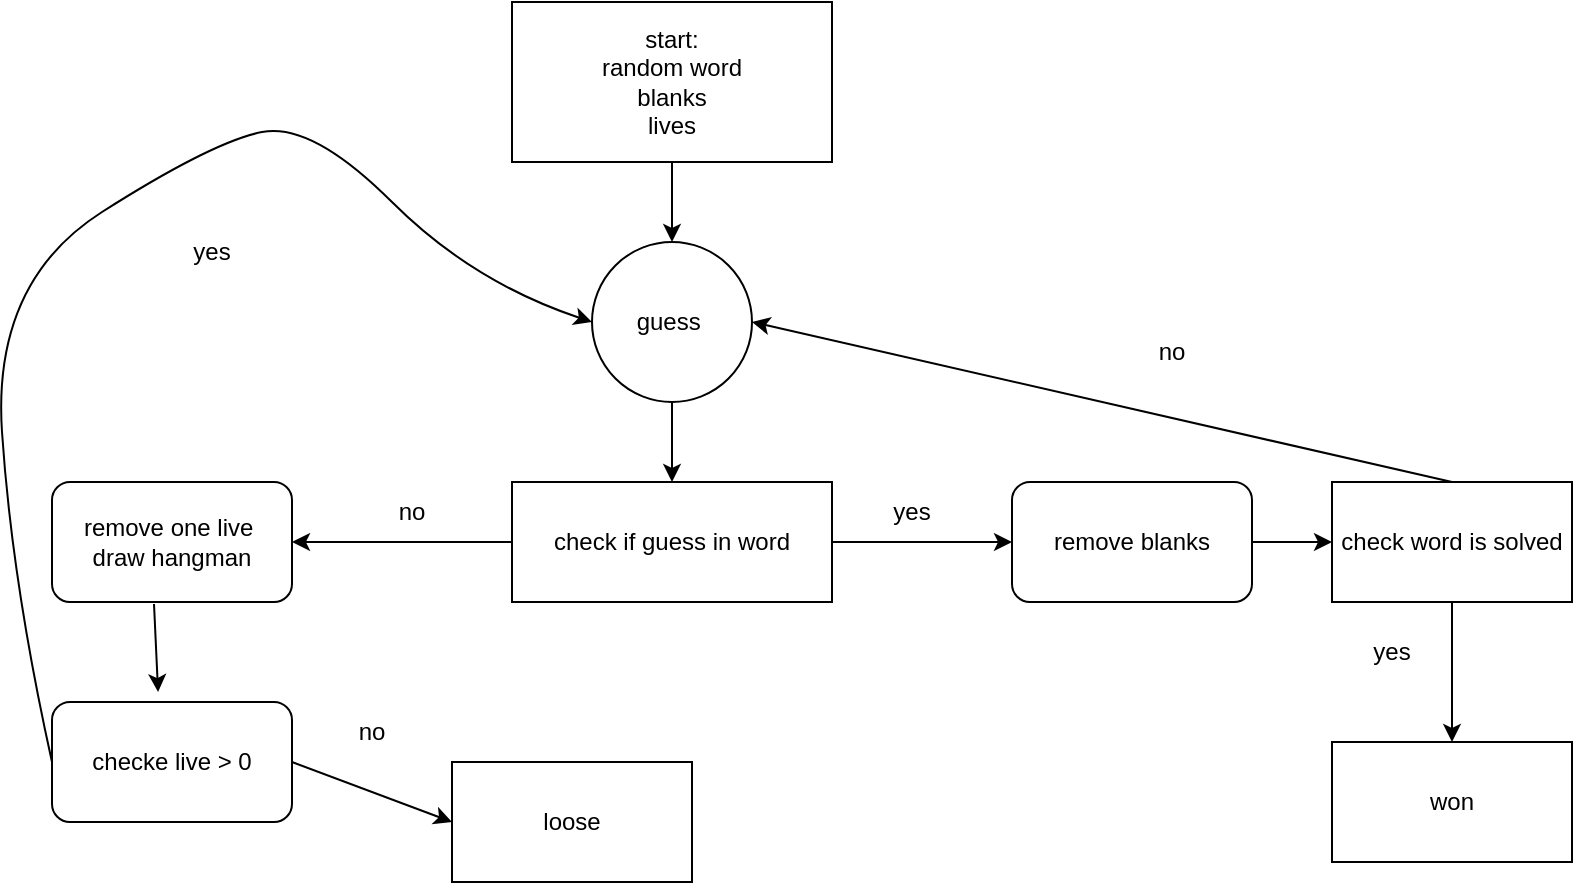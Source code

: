 <mxfile version="24.7.1" type="device">
  <diagram name="Seite-1" id="m6Sq_J-h7EOeKOBpa8A4">
    <mxGraphModel dx="1674" dy="738" grid="1" gridSize="10" guides="1" tooltips="1" connect="1" arrows="1" fold="1" page="1" pageScale="1" pageWidth="827" pageHeight="1169" math="0" shadow="0">
      <root>
        <mxCell id="0" />
        <mxCell id="1" parent="0" />
        <mxCell id="GMgz8yCp3zr3Nx3_iQ4N-2" value="start:&lt;div&gt;random word&lt;/div&gt;&lt;div&gt;blanks&lt;/div&gt;&lt;div&gt;lives&lt;/div&gt;" style="rounded=0;whiteSpace=wrap;html=1;" vertex="1" parent="1">
          <mxGeometry x="280" y="40" width="160" height="80" as="geometry" />
        </mxCell>
        <mxCell id="GMgz8yCp3zr3Nx3_iQ4N-3" value="guess&amp;nbsp;" style="ellipse;whiteSpace=wrap;html=1;aspect=fixed;" vertex="1" parent="1">
          <mxGeometry x="320" y="160" width="80" height="80" as="geometry" />
        </mxCell>
        <mxCell id="GMgz8yCp3zr3Nx3_iQ4N-4" value="" style="endArrow=classic;html=1;rounded=0;exitX=0.5;exitY=1;exitDx=0;exitDy=0;entryX=0.5;entryY=0;entryDx=0;entryDy=0;" edge="1" parent="1" source="GMgz8yCp3zr3Nx3_iQ4N-2" target="GMgz8yCp3zr3Nx3_iQ4N-3">
          <mxGeometry width="50" height="50" relative="1" as="geometry">
            <mxPoint x="390" y="410" as="sourcePoint" />
            <mxPoint x="440" y="360" as="targetPoint" />
          </mxGeometry>
        </mxCell>
        <mxCell id="GMgz8yCp3zr3Nx3_iQ4N-5" value="check if guess in word" style="rounded=0;whiteSpace=wrap;html=1;" vertex="1" parent="1">
          <mxGeometry x="280" y="280" width="160" height="60" as="geometry" />
        </mxCell>
        <mxCell id="GMgz8yCp3zr3Nx3_iQ4N-6" value="" style="endArrow=classic;html=1;rounded=0;exitX=0.5;exitY=1;exitDx=0;exitDy=0;entryX=0.5;entryY=0;entryDx=0;entryDy=0;" edge="1" parent="1" source="GMgz8yCp3zr3Nx3_iQ4N-3" target="GMgz8yCp3zr3Nx3_iQ4N-5">
          <mxGeometry width="50" height="50" relative="1" as="geometry">
            <mxPoint x="390" y="410" as="sourcePoint" />
            <mxPoint x="440" y="360" as="targetPoint" />
          </mxGeometry>
        </mxCell>
        <mxCell id="GMgz8yCp3zr3Nx3_iQ4N-7" value="" style="endArrow=classic;html=1;rounded=0;exitX=1;exitY=0.5;exitDx=0;exitDy=0;" edge="1" parent="1" source="GMgz8yCp3zr3Nx3_iQ4N-5">
          <mxGeometry width="50" height="50" relative="1" as="geometry">
            <mxPoint x="390" y="410" as="sourcePoint" />
            <mxPoint x="530" y="310" as="targetPoint" />
          </mxGeometry>
        </mxCell>
        <mxCell id="GMgz8yCp3zr3Nx3_iQ4N-8" value="yes" style="text;html=1;align=center;verticalAlign=middle;whiteSpace=wrap;rounded=0;" vertex="1" parent="1">
          <mxGeometry x="450" y="280" width="60" height="30" as="geometry" />
        </mxCell>
        <mxCell id="GMgz8yCp3zr3Nx3_iQ4N-9" value="remove blanks" style="rounded=1;whiteSpace=wrap;html=1;" vertex="1" parent="1">
          <mxGeometry x="530" y="280" width="120" height="60" as="geometry" />
        </mxCell>
        <mxCell id="GMgz8yCp3zr3Nx3_iQ4N-10" value="" style="endArrow=classic;html=1;rounded=0;exitX=1;exitY=0.5;exitDx=0;exitDy=0;entryX=0;entryY=0.5;entryDx=0;entryDy=0;" edge="1" parent="1" source="GMgz8yCp3zr3Nx3_iQ4N-9" target="GMgz8yCp3zr3Nx3_iQ4N-12">
          <mxGeometry width="50" height="50" relative="1" as="geometry">
            <mxPoint x="390" y="410" as="sourcePoint" />
            <mxPoint x="590" y="200" as="targetPoint" />
          </mxGeometry>
        </mxCell>
        <mxCell id="GMgz8yCp3zr3Nx3_iQ4N-11" value="" style="endArrow=classic;html=1;rounded=0;exitX=0;exitY=0.5;exitDx=0;exitDy=0;" edge="1" parent="1" source="GMgz8yCp3zr3Nx3_iQ4N-5">
          <mxGeometry width="50" height="50" relative="1" as="geometry">
            <mxPoint x="390" y="410" as="sourcePoint" />
            <mxPoint x="170" y="310" as="targetPoint" />
          </mxGeometry>
        </mxCell>
        <mxCell id="GMgz8yCp3zr3Nx3_iQ4N-12" value="check word is solved" style="rounded=0;whiteSpace=wrap;html=1;" vertex="1" parent="1">
          <mxGeometry x="690" y="280" width="120" height="60" as="geometry" />
        </mxCell>
        <mxCell id="GMgz8yCp3zr3Nx3_iQ4N-13" value="" style="endArrow=classic;html=1;rounded=0;exitX=0.5;exitY=0;exitDx=0;exitDy=0;entryX=1;entryY=0.5;entryDx=0;entryDy=0;" edge="1" parent="1" source="GMgz8yCp3zr3Nx3_iQ4N-12" target="GMgz8yCp3zr3Nx3_iQ4N-3">
          <mxGeometry width="50" height="50" relative="1" as="geometry">
            <mxPoint x="390" y="410" as="sourcePoint" />
            <mxPoint x="440" y="360" as="targetPoint" />
          </mxGeometry>
        </mxCell>
        <mxCell id="GMgz8yCp3zr3Nx3_iQ4N-14" value="no" style="text;html=1;align=center;verticalAlign=middle;whiteSpace=wrap;rounded=0;" vertex="1" parent="1">
          <mxGeometry x="580" y="200" width="60" height="30" as="geometry" />
        </mxCell>
        <mxCell id="GMgz8yCp3zr3Nx3_iQ4N-15" value="" style="endArrow=classic;html=1;rounded=0;exitX=0.5;exitY=1;exitDx=0;exitDy=0;" edge="1" parent="1" source="GMgz8yCp3zr3Nx3_iQ4N-12">
          <mxGeometry width="50" height="50" relative="1" as="geometry">
            <mxPoint x="390" y="410" as="sourcePoint" />
            <mxPoint x="750" y="410" as="targetPoint" />
          </mxGeometry>
        </mxCell>
        <mxCell id="GMgz8yCp3zr3Nx3_iQ4N-17" value="won" style="rounded=0;whiteSpace=wrap;html=1;" vertex="1" parent="1">
          <mxGeometry x="690" y="410" width="120" height="60" as="geometry" />
        </mxCell>
        <mxCell id="GMgz8yCp3zr3Nx3_iQ4N-18" value="yes" style="text;html=1;align=center;verticalAlign=middle;whiteSpace=wrap;rounded=0;" vertex="1" parent="1">
          <mxGeometry x="690" y="350" width="60" height="30" as="geometry" />
        </mxCell>
        <mxCell id="GMgz8yCp3zr3Nx3_iQ4N-19" value="no" style="text;html=1;align=center;verticalAlign=middle;whiteSpace=wrap;rounded=0;" vertex="1" parent="1">
          <mxGeometry x="200" y="280" width="60" height="30" as="geometry" />
        </mxCell>
        <mxCell id="GMgz8yCp3zr3Nx3_iQ4N-20" value="remove one live&amp;nbsp;&lt;div&gt;draw hangman&lt;/div&gt;" style="rounded=1;whiteSpace=wrap;html=1;" vertex="1" parent="1">
          <mxGeometry x="50" y="280" width="120" height="60" as="geometry" />
        </mxCell>
        <mxCell id="GMgz8yCp3zr3Nx3_iQ4N-21" value="checke live &amp;gt; 0" style="rounded=1;whiteSpace=wrap;html=1;" vertex="1" parent="1">
          <mxGeometry x="50" y="390" width="120" height="60" as="geometry" />
        </mxCell>
        <mxCell id="GMgz8yCp3zr3Nx3_iQ4N-22" value="" style="endArrow=classic;html=1;rounded=0;exitX=0.425;exitY=1.017;exitDx=0;exitDy=0;exitPerimeter=0;entryX=0.442;entryY=-0.083;entryDx=0;entryDy=0;entryPerimeter=0;" edge="1" parent="1" source="GMgz8yCp3zr3Nx3_iQ4N-20" target="GMgz8yCp3zr3Nx3_iQ4N-21">
          <mxGeometry width="50" height="50" relative="1" as="geometry">
            <mxPoint x="390" y="410" as="sourcePoint" />
            <mxPoint x="440" y="360" as="targetPoint" />
          </mxGeometry>
        </mxCell>
        <mxCell id="GMgz8yCp3zr3Nx3_iQ4N-23" value="" style="curved=1;endArrow=classic;html=1;rounded=0;exitX=0;exitY=0.5;exitDx=0;exitDy=0;entryX=0;entryY=0.5;entryDx=0;entryDy=0;" edge="1" parent="1" source="GMgz8yCp3zr3Nx3_iQ4N-21" target="GMgz8yCp3zr3Nx3_iQ4N-3">
          <mxGeometry width="50" height="50" relative="1" as="geometry">
            <mxPoint x="390" y="410" as="sourcePoint" />
            <mxPoint x="440" y="360" as="targetPoint" />
            <Array as="points">
              <mxPoint x="30" y="330" />
              <mxPoint x="20" y="180" />
              <mxPoint x="130" y="110" />
              <mxPoint x="180" y="100" />
              <mxPoint x="260" y="180" />
            </Array>
          </mxGeometry>
        </mxCell>
        <mxCell id="GMgz8yCp3zr3Nx3_iQ4N-24" value="yes" style="text;html=1;align=center;verticalAlign=middle;whiteSpace=wrap;rounded=0;" vertex="1" parent="1">
          <mxGeometry x="100" y="150" width="60" height="30" as="geometry" />
        </mxCell>
        <mxCell id="GMgz8yCp3zr3Nx3_iQ4N-25" value="loose" style="rounded=0;whiteSpace=wrap;html=1;" vertex="1" parent="1">
          <mxGeometry x="250" y="420" width="120" height="60" as="geometry" />
        </mxCell>
        <mxCell id="GMgz8yCp3zr3Nx3_iQ4N-26" value="" style="endArrow=classic;html=1;rounded=0;exitX=1;exitY=0.5;exitDx=0;exitDy=0;entryX=0;entryY=0.5;entryDx=0;entryDy=0;" edge="1" parent="1" source="GMgz8yCp3zr3Nx3_iQ4N-21" target="GMgz8yCp3zr3Nx3_iQ4N-25">
          <mxGeometry width="50" height="50" relative="1" as="geometry">
            <mxPoint x="390" y="410" as="sourcePoint" />
            <mxPoint x="440" y="360" as="targetPoint" />
          </mxGeometry>
        </mxCell>
        <mxCell id="GMgz8yCp3zr3Nx3_iQ4N-27" value="no" style="text;html=1;align=center;verticalAlign=middle;whiteSpace=wrap;rounded=0;" vertex="1" parent="1">
          <mxGeometry x="180" y="390" width="60" height="30" as="geometry" />
        </mxCell>
      </root>
    </mxGraphModel>
  </diagram>
</mxfile>
